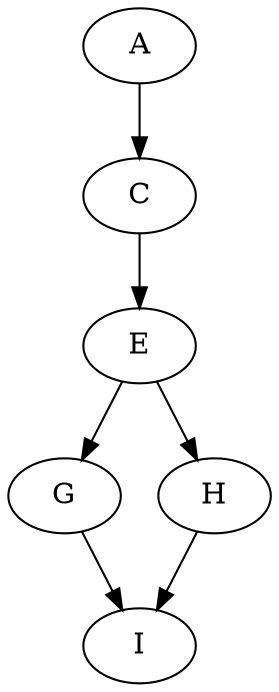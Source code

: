 digraph G {
    
    A -> C;
    
    C -> E;
    
    E -> G;
    E -> H;
    
    G -> I;
    
    H -> I;
}
